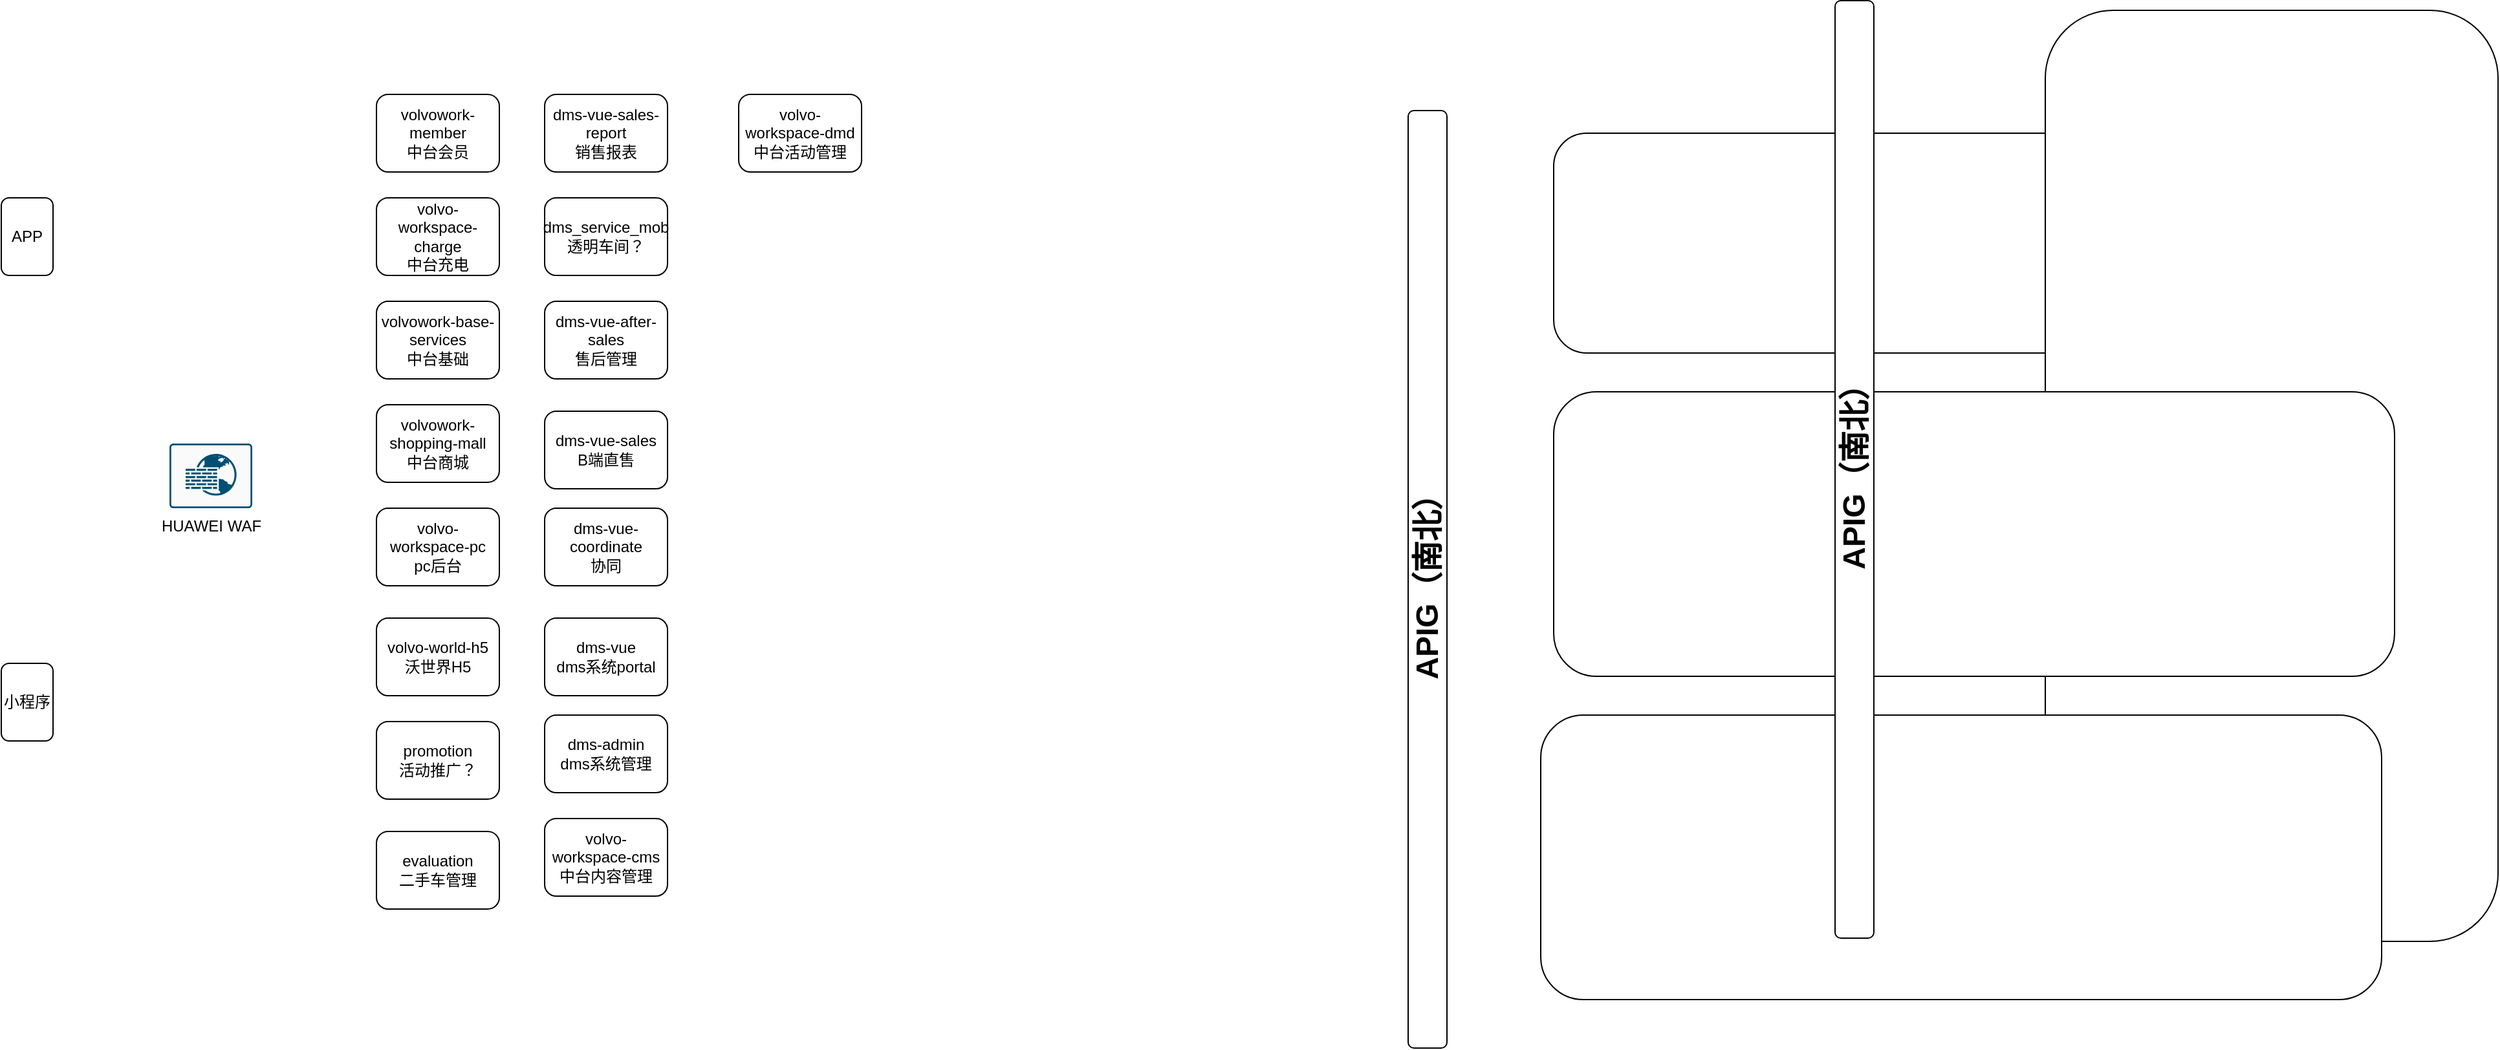<mxfile version="21.5.0" type="github">
  <diagram name="Page-1" id="T4evkczM5tz2uir8NdWq">
    <mxGraphModel dx="1434" dy="1856" grid="1" gridSize="10" guides="1" tooltips="1" connect="1" arrows="1" fold="1" page="1" pageScale="1" pageWidth="850" pageHeight="1100" math="0" shadow="0">
      <root>
        <mxCell id="0" />
        <mxCell id="1" parent="0" />
        <mxCell id="0nl9WSmzOAjqTuigGbIG-6" value="HUAWEI WAF" style="sketch=0;points=[[0.015,0.015,0],[0.985,0.015,0],[0.985,0.985,0],[0.015,0.985,0],[0.25,0,0],[0.5,0,0],[0.75,0,0],[1,0.25,0],[1,0.5,0],[1,0.75,0],[0.75,1,0],[0.5,1,0],[0.25,1,0],[0,0.75,0],[0,0.5,0],[0,0.25,0]];verticalLabelPosition=bottom;html=1;verticalAlign=top;aspect=fixed;align=center;pointerEvents=1;shape=mxgraph.cisco19.rect;prIcon=web_application_firewall;fillColor=#FAFAFA;strokeColor=#005073;" parent="1" vertex="1">
          <mxGeometry x="250" y="260" width="64" height="50" as="geometry" />
        </mxCell>
        <mxCell id="0nl9WSmzOAjqTuigGbIG-9" value="小程序" style="rounded=1;whiteSpace=wrap;html=1;" parent="1" vertex="1">
          <mxGeometry x="120" y="430" width="40" height="60" as="geometry" />
        </mxCell>
        <mxCell id="0nl9WSmzOAjqTuigGbIG-10" value="APP" style="rounded=1;whiteSpace=wrap;html=1;" parent="1" vertex="1">
          <mxGeometry x="120" y="70" width="40" height="60" as="geometry" />
        </mxCell>
        <mxCell id="0nl9WSmzOAjqTuigGbIG-3" value="&lt;h1&gt;APIG（南北）&lt;/h1&gt;" style="rounded=1;whiteSpace=wrap;html=1;verticalAlign=middle;labelPosition=center;verticalLabelPosition=middle;align=center;labelBackgroundColor=none;labelBorderColor=none;flipV=0;flipH=0;glass=0;shadow=0;rotation=-90;" parent="1" vertex="1">
          <mxGeometry x="860" y="350" width="725" height="30" as="geometry" />
        </mxCell>
        <mxCell id="0nl9WSmzOAjqTuigGbIG-20" value="&lt;div style=&quot;text-align: justify;&quot;&gt;&lt;br&gt;&lt;/div&gt;" style="rounded=1;whiteSpace=wrap;html=1;shadow=0;glass=0;labelBackgroundColor=none;labelBorderColor=none;strokeColor=default;fontFamily=Helvetica;fontSize=12;fontColor=default;fillColor=default;align=left;" parent="1" vertex="1">
          <mxGeometry x="1320" y="20" width="650" height="170" as="geometry" />
        </mxCell>
        <mxCell id="0nl9WSmzOAjqTuigGbIG-21" value="&lt;div style=&quot;text-align: justify;&quot;&gt;&lt;br&gt;&lt;/div&gt;" style="rounded=1;whiteSpace=wrap;html=1;shadow=0;glass=0;labelBackgroundColor=none;labelBorderColor=none;strokeColor=default;fontFamily=Helvetica;fontSize=12;fontColor=default;fillColor=default;align=left;" parent="1" vertex="1">
          <mxGeometry x="1700" y="-75" width="350" height="720" as="geometry" />
        </mxCell>
        <mxCell id="0nl9WSmzOAjqTuigGbIG-22" value="&lt;div style=&quot;text-align: justify;&quot;&gt;&lt;br&gt;&lt;/div&gt;" style="rounded=1;whiteSpace=wrap;html=1;shadow=0;glass=0;labelBackgroundColor=none;labelBorderColor=none;strokeColor=default;fontFamily=Helvetica;fontSize=12;fontColor=default;fillColor=default;align=left;" parent="1" vertex="1">
          <mxGeometry x="1320" y="220" width="650" height="220" as="geometry" />
        </mxCell>
        <mxCell id="0nl9WSmzOAjqTuigGbIG-23" value="&lt;div style=&quot;text-align: justify;&quot;&gt;&lt;br&gt;&lt;/div&gt;" style="rounded=1;whiteSpace=wrap;html=1;shadow=0;glass=0;labelBackgroundColor=none;labelBorderColor=none;strokeColor=default;fontFamily=Helvetica;fontSize=12;fontColor=default;fillColor=default;align=left;" parent="1" vertex="1">
          <mxGeometry x="1310" y="470" width="650" height="220" as="geometry" />
        </mxCell>
        <mxCell id="0nl9WSmzOAjqTuigGbIG-24" value="&lt;h1&gt;APIG（南北）&lt;/h1&gt;" style="rounded=1;whiteSpace=wrap;html=1;verticalAlign=middle;labelPosition=center;verticalLabelPosition=middle;align=center;labelBackgroundColor=none;labelBorderColor=none;flipV=0;flipH=0;glass=0;shadow=0;rotation=-90;" parent="1" vertex="1">
          <mxGeometry x="1190" y="265" width="725" height="30" as="geometry" />
        </mxCell>
        <mxCell id="0nl9WSmzOAjqTuigGbIG-25" value="volvowork-member&lt;br&gt;中台会员" style="rounded=1;whiteSpace=wrap;html=1;" parent="1" vertex="1">
          <mxGeometry x="410" y="-10" width="95" height="60" as="geometry" />
        </mxCell>
        <mxCell id="0nl9WSmzOAjqTuigGbIG-26" value="volvo-workspace-charge&lt;br&gt;中台充电" style="rounded=1;whiteSpace=wrap;html=1;" parent="1" vertex="1">
          <mxGeometry x="410" y="70" width="95" height="60" as="geometry" />
        </mxCell>
        <mxCell id="0nl9WSmzOAjqTuigGbIG-27" value="volvowork-base-services&lt;br&gt;中台基础" style="rounded=1;whiteSpace=wrap;html=1;" parent="1" vertex="1">
          <mxGeometry x="410" y="150" width="95" height="60" as="geometry" />
        </mxCell>
        <mxCell id="0nl9WSmzOAjqTuigGbIG-28" value="volvowork-shopping-mall&lt;br&gt;中台商城" style="rounded=1;whiteSpace=wrap;html=1;" parent="1" vertex="1">
          <mxGeometry x="410" y="230" width="95" height="60" as="geometry" />
        </mxCell>
        <mxCell id="nDyLXVGqyyg2RE5gqK5G-1" value="volvo-workspace-pc&lt;br&gt;pc后台" style="rounded=1;whiteSpace=wrap;html=1;" vertex="1" parent="1">
          <mxGeometry x="410" y="310" width="95" height="60" as="geometry" />
        </mxCell>
        <mxCell id="nDyLXVGqyyg2RE5gqK5G-2" value="volvo-world-h5&lt;br&gt;沃世界H5" style="rounded=1;whiteSpace=wrap;html=1;" vertex="1" parent="1">
          <mxGeometry x="410" y="395" width="95" height="60" as="geometry" />
        </mxCell>
        <mxCell id="nDyLXVGqyyg2RE5gqK5G-3" value="promotion&lt;br&gt;活动推广？" style="rounded=1;whiteSpace=wrap;html=1;" vertex="1" parent="1">
          <mxGeometry x="410" y="475" width="95" height="60" as="geometry" />
        </mxCell>
        <mxCell id="nDyLXVGqyyg2RE5gqK5G-4" value="evaluation&lt;br&gt;二手车管理" style="rounded=1;whiteSpace=wrap;html=1;" vertex="1" parent="1">
          <mxGeometry x="410" y="560" width="95" height="60" as="geometry" />
        </mxCell>
        <mxCell id="nDyLXVGqyyg2RE5gqK5G-7" value="dms-vue-sales-report&lt;br&gt;销售报表" style="rounded=1;whiteSpace=wrap;html=1;" vertex="1" parent="1">
          <mxGeometry x="540" y="-10" width="95" height="60" as="geometry" />
        </mxCell>
        <mxCell id="nDyLXVGqyyg2RE5gqK5G-8" value="dms_service_mob&lt;br&gt;透明车间？" style="rounded=1;whiteSpace=wrap;html=1;" vertex="1" parent="1">
          <mxGeometry x="540" y="70" width="95" height="60" as="geometry" />
        </mxCell>
        <mxCell id="nDyLXVGqyyg2RE5gqK5G-9" value="dms-vue-after-sales&lt;br&gt;售后管理" style="rounded=1;whiteSpace=wrap;html=1;" vertex="1" parent="1">
          <mxGeometry x="540" y="150" width="95" height="60" as="geometry" />
        </mxCell>
        <mxCell id="nDyLXVGqyyg2RE5gqK5G-10" value="dms-vue-sales&lt;br&gt;B端直售" style="rounded=1;whiteSpace=wrap;html=1;" vertex="1" parent="1">
          <mxGeometry x="540" y="235" width="95" height="60" as="geometry" />
        </mxCell>
        <mxCell id="nDyLXVGqyyg2RE5gqK5G-11" value="dms-vue-coordinate&lt;br&gt;协同" style="rounded=1;whiteSpace=wrap;html=1;" vertex="1" parent="1">
          <mxGeometry x="540" y="310" width="95" height="60" as="geometry" />
        </mxCell>
        <mxCell id="nDyLXVGqyyg2RE5gqK5G-12" value="dms-vue&lt;br&gt;dms系统portal" style="rounded=1;whiteSpace=wrap;html=1;" vertex="1" parent="1">
          <mxGeometry x="540" y="395" width="95" height="60" as="geometry" />
        </mxCell>
        <mxCell id="nDyLXVGqyyg2RE5gqK5G-13" value="dms-admin&lt;br&gt;dms系统管理" style="rounded=1;whiteSpace=wrap;html=1;" vertex="1" parent="1">
          <mxGeometry x="540" y="470" width="95" height="60" as="geometry" />
        </mxCell>
        <mxCell id="nDyLXVGqyyg2RE5gqK5G-14" value="volvo-workspace-cms&lt;br&gt;中台内容管理" style="rounded=1;whiteSpace=wrap;html=1;" vertex="1" parent="1">
          <mxGeometry x="540" y="550" width="95" height="60" as="geometry" />
        </mxCell>
        <mxCell id="nDyLXVGqyyg2RE5gqK5G-15" value="volvo-workspace-dmd&lt;br&gt;中台活动管理" style="rounded=1;whiteSpace=wrap;html=1;" vertex="1" parent="1">
          <mxGeometry x="690" y="-10" width="95" height="60" as="geometry" />
        </mxCell>
      </root>
    </mxGraphModel>
  </diagram>
</mxfile>
